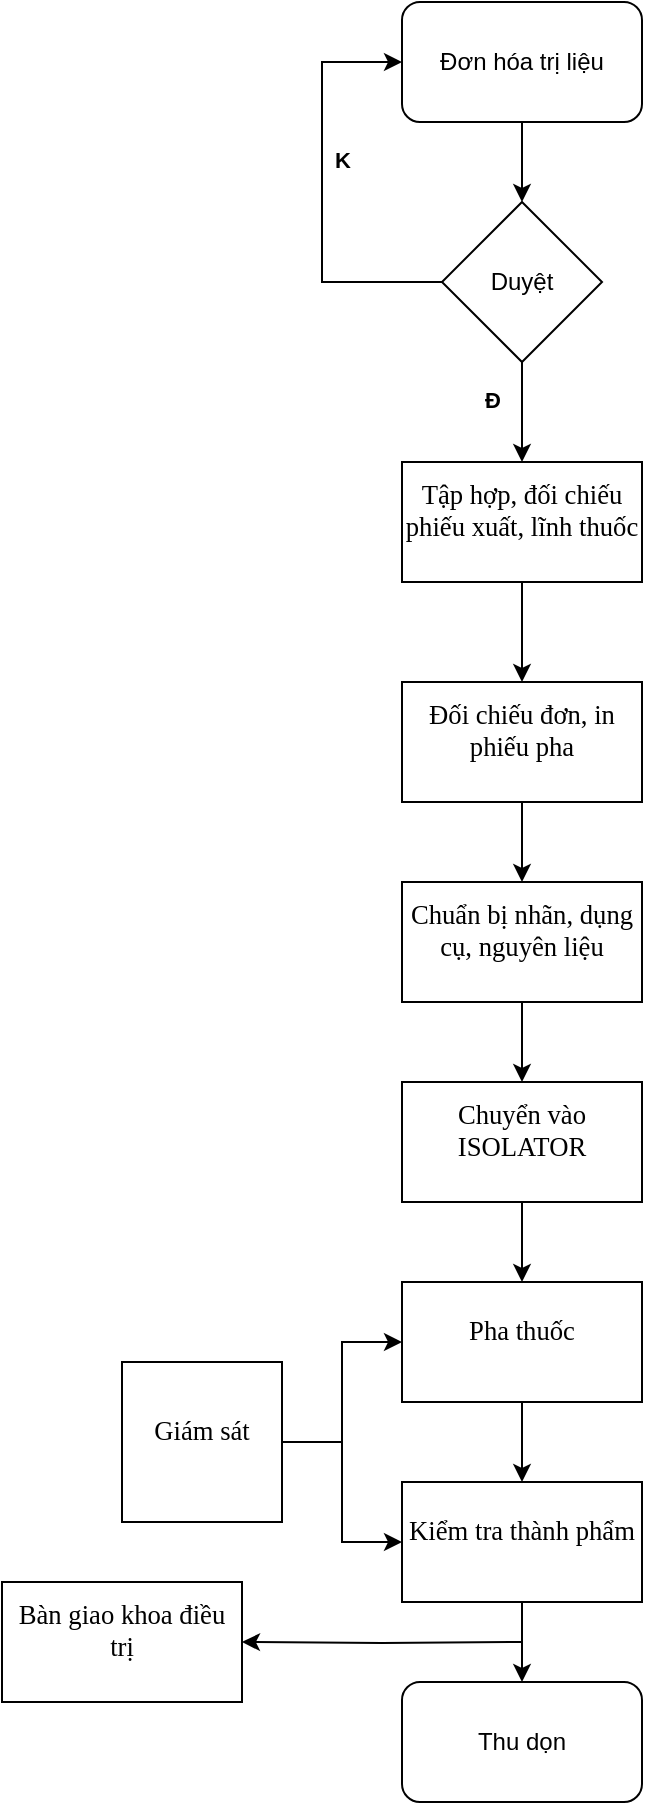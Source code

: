 <mxfile version="26.1.1">
  <diagram name="Page-1" id="eN59mrn7UwDO9Ajw1cms">
    <mxGraphModel dx="2074" dy="1152" grid="1" gridSize="10" guides="1" tooltips="1" connect="1" arrows="1" fold="1" page="1" pageScale="1" pageWidth="850" pageHeight="1100" math="0" shadow="0">
      <root>
        <mxCell id="0" />
        <mxCell id="1" parent="0" />
        <mxCell id="2w64b10mOKRANj8tdl7Y-13" style="edgeStyle=orthogonalEdgeStyle;rounded=0;orthogonalLoop=1;jettySize=auto;html=1;exitX=0.5;exitY=1;exitDx=0;exitDy=0;entryX=0.5;entryY=0;entryDx=0;entryDy=0;" edge="1" parent="1" source="2w64b10mOKRANj8tdl7Y-1" target="2w64b10mOKRANj8tdl7Y-2">
          <mxGeometry relative="1" as="geometry" />
        </mxCell>
        <mxCell id="2w64b10mOKRANj8tdl7Y-1" value="Đơn hóa trị liệu" style="rounded=1;whiteSpace=wrap;html=1;" vertex="1" parent="1">
          <mxGeometry x="290" y="60" width="120" height="60" as="geometry" />
        </mxCell>
        <mxCell id="2w64b10mOKRANj8tdl7Y-14" style="edgeStyle=orthogonalEdgeStyle;rounded=0;orthogonalLoop=1;jettySize=auto;html=1;exitX=0.5;exitY=1;exitDx=0;exitDy=0;entryX=0.5;entryY=0;entryDx=0;entryDy=0;" edge="1" parent="1" source="2w64b10mOKRANj8tdl7Y-2" target="2w64b10mOKRANj8tdl7Y-3">
          <mxGeometry relative="1" as="geometry" />
        </mxCell>
        <mxCell id="2w64b10mOKRANj8tdl7Y-30" style="edgeStyle=orthogonalEdgeStyle;rounded=0;orthogonalLoop=1;jettySize=auto;html=1;exitX=0;exitY=0.5;exitDx=0;exitDy=0;entryX=0;entryY=0.5;entryDx=0;entryDy=0;" edge="1" parent="1" source="2w64b10mOKRANj8tdl7Y-2" target="2w64b10mOKRANj8tdl7Y-1">
          <mxGeometry relative="1" as="geometry">
            <Array as="points">
              <mxPoint x="250" y="200" />
              <mxPoint x="250" y="90" />
            </Array>
          </mxGeometry>
        </mxCell>
        <mxCell id="2w64b10mOKRANj8tdl7Y-31" value="&lt;b&gt;K&lt;/b&gt;" style="edgeLabel;html=1;align=center;verticalAlign=middle;resizable=0;points=[];" vertex="1" connectable="0" parent="2w64b10mOKRANj8tdl7Y-30">
          <mxGeometry x="0.152" y="-1" relative="1" as="geometry">
            <mxPoint x="9" as="offset" />
          </mxGeometry>
        </mxCell>
        <mxCell id="2w64b10mOKRANj8tdl7Y-2" value="Duyệt" style="rhombus;whiteSpace=wrap;html=1;" vertex="1" parent="1">
          <mxGeometry x="310" y="160" width="80" height="80" as="geometry" />
        </mxCell>
        <mxCell id="2w64b10mOKRANj8tdl7Y-15" style="edgeStyle=orthogonalEdgeStyle;rounded=0;orthogonalLoop=1;jettySize=auto;html=1;exitX=0.5;exitY=1;exitDx=0;exitDy=0;entryX=0.5;entryY=0;entryDx=0;entryDy=0;" edge="1" parent="1" source="2w64b10mOKRANj8tdl7Y-3" target="2w64b10mOKRANj8tdl7Y-4">
          <mxGeometry relative="1" as="geometry" />
        </mxCell>
        <mxCell id="2w64b10mOKRANj8tdl7Y-3" value="&lt;p style=&quot;margin: 0cm 0cm 8pt; line-height: 15.693px; font-size: 11pt; font-family: Aptos, sans-serif;&quot; align=&quot;center&quot; class=&quot;MsoNormal&quot;&gt;&lt;span style=&quot;font-size: 10pt; line-height: 14.267px; font-family: &amp;quot;Times New Roman&amp;quot;, serif;&quot; lang=&quot;EN-US&quot;&gt;Tập hợp, đối chiếu phiếu xuất, lĩnh thuốc&lt;/span&gt;&lt;/p&gt;" style="rounded=0;whiteSpace=wrap;html=1;" vertex="1" parent="1">
          <mxGeometry x="290" y="290" width="120" height="60" as="geometry" />
        </mxCell>
        <mxCell id="2w64b10mOKRANj8tdl7Y-16" style="edgeStyle=orthogonalEdgeStyle;rounded=0;orthogonalLoop=1;jettySize=auto;html=1;exitX=0.5;exitY=1;exitDx=0;exitDy=0;entryX=0.5;entryY=0;entryDx=0;entryDy=0;" edge="1" parent="1" source="2w64b10mOKRANj8tdl7Y-4" target="2w64b10mOKRANj8tdl7Y-5">
          <mxGeometry relative="1" as="geometry" />
        </mxCell>
        <mxCell id="2w64b10mOKRANj8tdl7Y-4" value="&lt;p style=&quot;margin: 0cm 0cm 8pt; line-height: 15.693px; font-size: 11pt; font-family: Aptos, sans-serif;&quot; align=&quot;center&quot; class=&quot;MsoNormal&quot;&gt;&lt;span style=&quot;font-size: 10pt; line-height: 14.267px; font-family: &amp;quot;Times New Roman&amp;quot;, serif;&quot; lang=&quot;EN-US&quot;&gt;Đối chiếu đơn, in phiếu pha&lt;/span&gt;&lt;/p&gt;" style="rounded=0;whiteSpace=wrap;html=1;" vertex="1" parent="1">
          <mxGeometry x="290" y="400" width="120" height="60" as="geometry" />
        </mxCell>
        <mxCell id="2w64b10mOKRANj8tdl7Y-17" style="edgeStyle=orthogonalEdgeStyle;rounded=0;orthogonalLoop=1;jettySize=auto;html=1;exitX=0.5;exitY=1;exitDx=0;exitDy=0;entryX=0.5;entryY=0;entryDx=0;entryDy=0;" edge="1" parent="1" source="2w64b10mOKRANj8tdl7Y-5" target="2w64b10mOKRANj8tdl7Y-6">
          <mxGeometry relative="1" as="geometry" />
        </mxCell>
        <mxCell id="2w64b10mOKRANj8tdl7Y-5" value="&lt;p style=&quot;margin: 0cm 0cm 8pt; line-height: 15.693px; font-size: 11pt; font-family: Aptos, sans-serif;&quot; align=&quot;center&quot; class=&quot;MsoNormal&quot;&gt;&lt;span style=&quot;font-size: 10pt; line-height: 14.267px; font-family: &amp;quot;Times New Roman&amp;quot;, serif;&quot; lang=&quot;EN-US&quot;&gt;Chuẩn bị nhãn, dụng cụ, nguyên liệu&lt;/span&gt;&lt;/p&gt;" style="rounded=0;whiteSpace=wrap;html=1;" vertex="1" parent="1">
          <mxGeometry x="290" y="500" width="120" height="60" as="geometry" />
        </mxCell>
        <mxCell id="2w64b10mOKRANj8tdl7Y-18" style="edgeStyle=orthogonalEdgeStyle;rounded=0;orthogonalLoop=1;jettySize=auto;html=1;exitX=0.5;exitY=1;exitDx=0;exitDy=0;entryX=0.5;entryY=0;entryDx=0;entryDy=0;" edge="1" parent="1" source="2w64b10mOKRANj8tdl7Y-6" target="2w64b10mOKRANj8tdl7Y-7">
          <mxGeometry relative="1" as="geometry" />
        </mxCell>
        <mxCell id="2w64b10mOKRANj8tdl7Y-6" value="&lt;p style=&quot;margin: 0cm 0cm 8pt; line-height: 15.693px; font-size: 11pt; font-family: Aptos, sans-serif;&quot; align=&quot;center&quot; class=&quot;MsoNormal&quot;&gt;&lt;span style=&quot;font-size: 10pt; line-height: 14.267px; font-family: &amp;quot;Times New Roman&amp;quot;, serif;&quot; lang=&quot;EN-US&quot;&gt;Chuyển vào ISOLATOR&lt;/span&gt;&lt;/p&gt;" style="rounded=0;whiteSpace=wrap;html=1;" vertex="1" parent="1">
          <mxGeometry x="290" y="600" width="120" height="60" as="geometry" />
        </mxCell>
        <mxCell id="2w64b10mOKRANj8tdl7Y-20" style="edgeStyle=orthogonalEdgeStyle;rounded=0;orthogonalLoop=1;jettySize=auto;html=1;exitX=0.5;exitY=1;exitDx=0;exitDy=0;entryX=0.5;entryY=0;entryDx=0;entryDy=0;" edge="1" parent="1" source="2w64b10mOKRANj8tdl7Y-7" target="2w64b10mOKRANj8tdl7Y-8">
          <mxGeometry relative="1" as="geometry" />
        </mxCell>
        <mxCell id="2w64b10mOKRANj8tdl7Y-7" value="&lt;p style=&quot;margin: 0cm 0cm 8pt; line-height: 15.693px; font-size: 11pt; font-family: Aptos, sans-serif;&quot; align=&quot;center&quot; class=&quot;MsoNormal&quot;&gt;&lt;span style=&quot;font-size: 10pt; line-height: 14.267px; font-family: &amp;quot;Times New Roman&amp;quot;, serif;&quot; lang=&quot;EN-US&quot;&gt;Pha thuốc&lt;/span&gt;&lt;/p&gt;" style="rounded=0;whiteSpace=wrap;html=1;" vertex="1" parent="1">
          <mxGeometry x="290" y="700" width="120" height="60" as="geometry" />
        </mxCell>
        <mxCell id="2w64b10mOKRANj8tdl7Y-21" style="edgeStyle=orthogonalEdgeStyle;rounded=0;orthogonalLoop=1;jettySize=auto;html=1;exitX=0.5;exitY=1;exitDx=0;exitDy=0;entryX=0.5;entryY=0;entryDx=0;entryDy=0;" edge="1" parent="1" source="2w64b10mOKRANj8tdl7Y-8" target="2w64b10mOKRANj8tdl7Y-11">
          <mxGeometry relative="1" as="geometry">
            <Array as="points">
              <mxPoint x="350" y="880" />
              <mxPoint x="350" y="880" />
            </Array>
          </mxGeometry>
        </mxCell>
        <mxCell id="2w64b10mOKRANj8tdl7Y-8" value="&lt;p style=&quot;margin: 0cm 0cm 8pt; line-height: 15.693px; font-size: 11pt; font-family: Aptos, sans-serif;&quot; align=&quot;center&quot; class=&quot;MsoNormal&quot;&gt;&lt;span style=&quot;font-size: 10pt; line-height: 14.267px; font-family: &amp;quot;Times New Roman&amp;quot;, serif;&quot; lang=&quot;EN-US&quot;&gt;Kiểm tra thành phẩm&lt;/span&gt;&lt;/p&gt;" style="rounded=0;whiteSpace=wrap;html=1;" vertex="1" parent="1">
          <mxGeometry x="290" y="800" width="120" height="60" as="geometry" />
        </mxCell>
        <mxCell id="2w64b10mOKRANj8tdl7Y-26" style="edgeStyle=orthogonalEdgeStyle;rounded=0;orthogonalLoop=1;jettySize=auto;html=1;exitX=1;exitY=0.5;exitDx=0;exitDy=0;entryX=0;entryY=0.5;entryDx=0;entryDy=0;" edge="1" parent="1" source="2w64b10mOKRANj8tdl7Y-9" target="2w64b10mOKRANj8tdl7Y-7">
          <mxGeometry relative="1" as="geometry" />
        </mxCell>
        <mxCell id="2w64b10mOKRANj8tdl7Y-28" style="edgeStyle=orthogonalEdgeStyle;rounded=0;orthogonalLoop=1;jettySize=auto;html=1;exitX=1;exitY=0.5;exitDx=0;exitDy=0;entryX=0;entryY=0.5;entryDx=0;entryDy=0;" edge="1" parent="1" source="2w64b10mOKRANj8tdl7Y-9" target="2w64b10mOKRANj8tdl7Y-8">
          <mxGeometry relative="1" as="geometry" />
        </mxCell>
        <mxCell id="2w64b10mOKRANj8tdl7Y-9" value="&lt;p style=&quot;margin: 0cm 0cm 8pt; line-height: 15.693px; font-size: 11pt; font-family: Aptos, sans-serif;&quot; align=&quot;center&quot; class=&quot;MsoNormal&quot;&gt;&lt;span style=&quot;font-size: 10pt; line-height: 14.267px; font-family: &amp;quot;Times New Roman&amp;quot;, serif;&quot; lang=&quot;EN-US&quot;&gt;Giám sát&lt;/span&gt;&lt;/p&gt;" style="whiteSpace=wrap;html=1;aspect=fixed;" vertex="1" parent="1">
          <mxGeometry x="150" y="740" width="80" height="80" as="geometry" />
        </mxCell>
        <mxCell id="2w64b10mOKRANj8tdl7Y-24" style="edgeStyle=orthogonalEdgeStyle;rounded=0;orthogonalLoop=1;jettySize=auto;html=1;exitX=1;exitY=0.5;exitDx=0;exitDy=0;entryX=1;entryY=0.5;entryDx=0;entryDy=0;" edge="1" parent="1" target="2w64b10mOKRANj8tdl7Y-10">
          <mxGeometry relative="1" as="geometry">
            <mxPoint x="350" y="880" as="sourcePoint" />
          </mxGeometry>
        </mxCell>
        <mxCell id="2w64b10mOKRANj8tdl7Y-10" value="&lt;p style=&quot;margin: 0cm 0cm 8pt; line-height: 15.693px; font-size: 11pt; font-family: Aptos, sans-serif;&quot; align=&quot;center&quot; class=&quot;MsoNormal&quot;&gt;&lt;span style=&quot;font-size: 10pt; line-height: 14.267px; font-family: &amp;quot;Times New Roman&amp;quot;, serif;&quot; lang=&quot;EN-US&quot;&gt;Bàn giao khoa điều trị&lt;/span&gt;&lt;/p&gt;" style="rounded=0;whiteSpace=wrap;html=1;" vertex="1" parent="1">
          <mxGeometry x="90" y="850" width="120" height="60" as="geometry" />
        </mxCell>
        <mxCell id="2w64b10mOKRANj8tdl7Y-11" value="Thu dọn" style="rounded=1;whiteSpace=wrap;html=1;" vertex="1" parent="1">
          <mxGeometry x="290" y="900" width="120" height="60" as="geometry" />
        </mxCell>
        <mxCell id="2w64b10mOKRANj8tdl7Y-32" value="&lt;b&gt;Đ&lt;/b&gt;" style="edgeLabel;html=1;align=center;verticalAlign=middle;resizable=0;points=[];" vertex="1" connectable="0" parent="1">
          <mxGeometry x="270" y="149" as="geometry">
            <mxPoint x="65" y="110" as="offset" />
          </mxGeometry>
        </mxCell>
      </root>
    </mxGraphModel>
  </diagram>
</mxfile>
